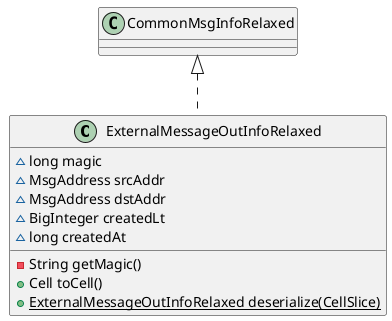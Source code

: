 @startuml
class ExternalMessageOutInfoRelaxed {
~ long magic
~ MsgAddress srcAddr
~ MsgAddress dstAddr
~ BigInteger createdLt
~ long createdAt
- String getMagic()
+ Cell toCell()
+ {static} ExternalMessageOutInfoRelaxed deserialize(CellSlice)
}




CommonMsgInfoRelaxed <|.. ExternalMessageOutInfoRelaxed
@enduml
